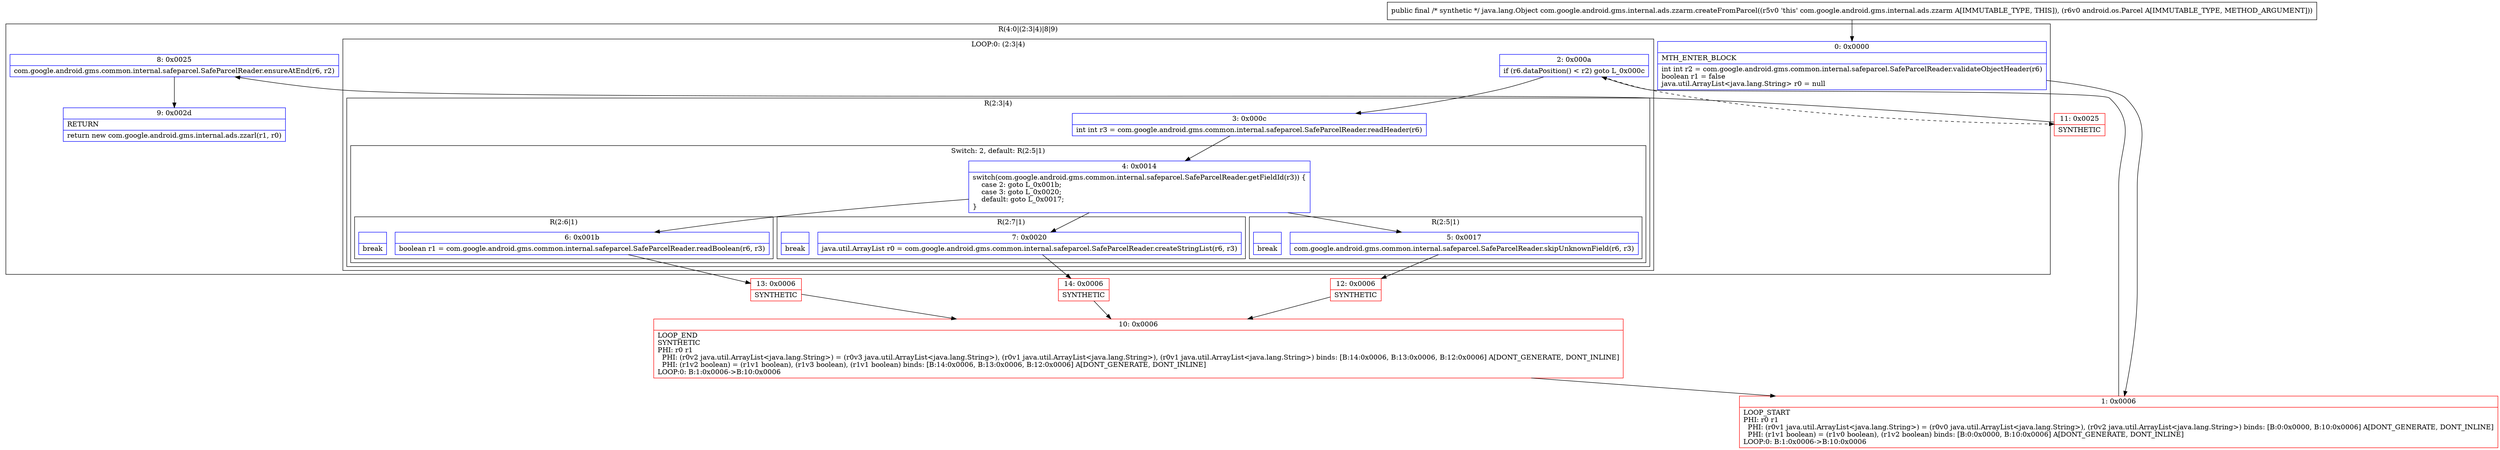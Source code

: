 digraph "CFG forcom.google.android.gms.internal.ads.zzarm.createFromParcel(Landroid\/os\/Parcel;)Ljava\/lang\/Object;" {
subgraph cluster_Region_2061116661 {
label = "R(4:0|(2:3|4)|8|9)";
node [shape=record,color=blue];
Node_0 [shape=record,label="{0\:\ 0x0000|MTH_ENTER_BLOCK\l|int int r2 = com.google.android.gms.common.internal.safeparcel.SafeParcelReader.validateObjectHeader(r6)\lboolean r1 = false\ljava.util.ArrayList\<java.lang.String\> r0 = null\l}"];
subgraph cluster_LoopRegion_747146499 {
label = "LOOP:0: (2:3|4)";
node [shape=record,color=blue];
Node_2 [shape=record,label="{2\:\ 0x000a|if (r6.dataPosition() \< r2) goto L_0x000c\l}"];
subgraph cluster_Region_739321721 {
label = "R(2:3|4)";
node [shape=record,color=blue];
Node_3 [shape=record,label="{3\:\ 0x000c|int int r3 = com.google.android.gms.common.internal.safeparcel.SafeParcelReader.readHeader(r6)\l}"];
subgraph cluster_SwitchRegion_1142507373 {
label = "Switch: 2, default: R(2:5|1)";
node [shape=record,color=blue];
Node_4 [shape=record,label="{4\:\ 0x0014|switch(com.google.android.gms.common.internal.safeparcel.SafeParcelReader.getFieldId(r3)) \{\l    case 2: goto L_0x001b;\l    case 3: goto L_0x0020;\l    default: goto L_0x0017;\l\}\l}"];
subgraph cluster_Region_977894898 {
label = "R(2:6|1)";
node [shape=record,color=blue];
Node_6 [shape=record,label="{6\:\ 0x001b|boolean r1 = com.google.android.gms.common.internal.safeparcel.SafeParcelReader.readBoolean(r6, r3)\l}"];
Node_InsnContainer_589346883 [shape=record,label="{|break\l}"];
}
subgraph cluster_Region_130500344 {
label = "R(2:7|1)";
node [shape=record,color=blue];
Node_7 [shape=record,label="{7\:\ 0x0020|java.util.ArrayList r0 = com.google.android.gms.common.internal.safeparcel.SafeParcelReader.createStringList(r6, r3)\l}"];
Node_InsnContainer_1720506714 [shape=record,label="{|break\l}"];
}
subgraph cluster_Region_902694129 {
label = "R(2:5|1)";
node [shape=record,color=blue];
Node_5 [shape=record,label="{5\:\ 0x0017|com.google.android.gms.common.internal.safeparcel.SafeParcelReader.skipUnknownField(r6, r3)\l}"];
Node_InsnContainer_1966945145 [shape=record,label="{|break\l}"];
}
}
}
}
Node_8 [shape=record,label="{8\:\ 0x0025|com.google.android.gms.common.internal.safeparcel.SafeParcelReader.ensureAtEnd(r6, r2)\l}"];
Node_9 [shape=record,label="{9\:\ 0x002d|RETURN\l|return new com.google.android.gms.internal.ads.zzarl(r1, r0)\l}"];
}
Node_1 [shape=record,color=red,label="{1\:\ 0x0006|LOOP_START\lPHI: r0 r1 \l  PHI: (r0v1 java.util.ArrayList\<java.lang.String\>) = (r0v0 java.util.ArrayList\<java.lang.String\>), (r0v2 java.util.ArrayList\<java.lang.String\>) binds: [B:0:0x0000, B:10:0x0006] A[DONT_GENERATE, DONT_INLINE]\l  PHI: (r1v1 boolean) = (r1v0 boolean), (r1v2 boolean) binds: [B:0:0x0000, B:10:0x0006] A[DONT_GENERATE, DONT_INLINE]\lLOOP:0: B:1:0x0006\-\>B:10:0x0006\l}"];
Node_10 [shape=record,color=red,label="{10\:\ 0x0006|LOOP_END\lSYNTHETIC\lPHI: r0 r1 \l  PHI: (r0v2 java.util.ArrayList\<java.lang.String\>) = (r0v3 java.util.ArrayList\<java.lang.String\>), (r0v1 java.util.ArrayList\<java.lang.String\>), (r0v1 java.util.ArrayList\<java.lang.String\>) binds: [B:14:0x0006, B:13:0x0006, B:12:0x0006] A[DONT_GENERATE, DONT_INLINE]\l  PHI: (r1v2 boolean) = (r1v1 boolean), (r1v3 boolean), (r1v1 boolean) binds: [B:14:0x0006, B:13:0x0006, B:12:0x0006] A[DONT_GENERATE, DONT_INLINE]\lLOOP:0: B:1:0x0006\-\>B:10:0x0006\l}"];
Node_11 [shape=record,color=red,label="{11\:\ 0x0025|SYNTHETIC\l}"];
Node_12 [shape=record,color=red,label="{12\:\ 0x0006|SYNTHETIC\l}"];
Node_13 [shape=record,color=red,label="{13\:\ 0x0006|SYNTHETIC\l}"];
Node_14 [shape=record,color=red,label="{14\:\ 0x0006|SYNTHETIC\l}"];
MethodNode[shape=record,label="{public final \/* synthetic *\/ java.lang.Object com.google.android.gms.internal.ads.zzarm.createFromParcel((r5v0 'this' com.google.android.gms.internal.ads.zzarm A[IMMUTABLE_TYPE, THIS]), (r6v0 android.os.Parcel A[IMMUTABLE_TYPE, METHOD_ARGUMENT])) }"];
MethodNode -> Node_0;
Node_0 -> Node_1;
Node_2 -> Node_3;
Node_2 -> Node_11[style=dashed];
Node_3 -> Node_4;
Node_4 -> Node_5;
Node_4 -> Node_6;
Node_4 -> Node_7;
Node_6 -> Node_13;
Node_7 -> Node_14;
Node_5 -> Node_12;
Node_8 -> Node_9;
Node_1 -> Node_2;
Node_10 -> Node_1;
Node_11 -> Node_8;
Node_12 -> Node_10;
Node_13 -> Node_10;
Node_14 -> Node_10;
}

